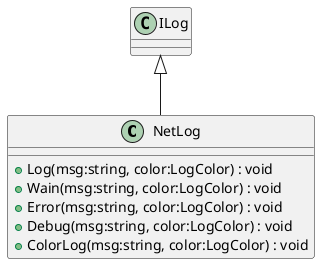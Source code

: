 @startuml
class NetLog {
    + Log(msg:string, color:LogColor) : void
    + Wain(msg:string, color:LogColor) : void
    + Error(msg:string, color:LogColor) : void
    + Debug(msg:string, color:LogColor) : void
    + ColorLog(msg:string, color:LogColor) : void
}
ILog <|-- NetLog
@enduml
